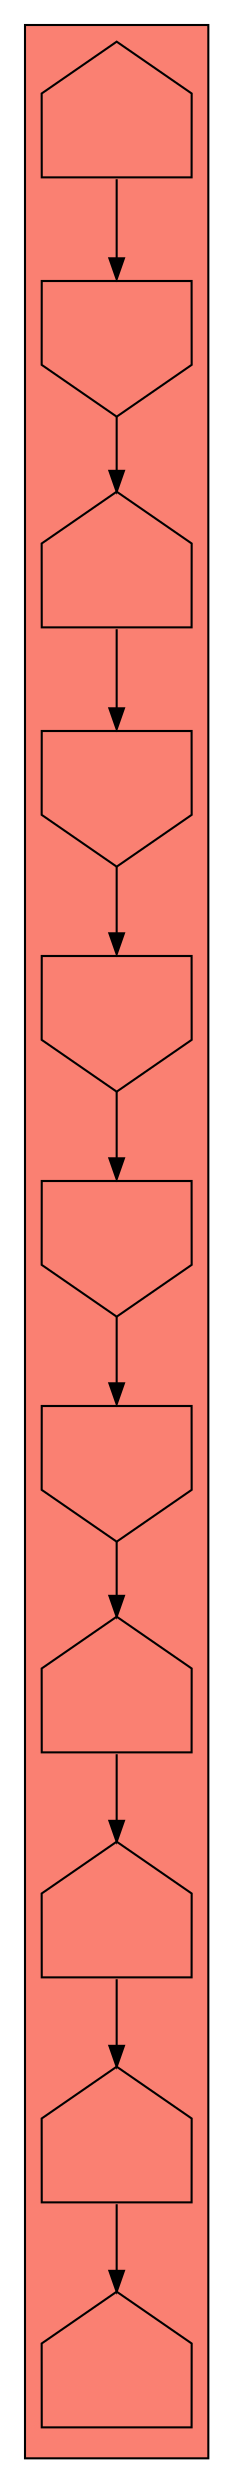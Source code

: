 digraph asm {
	edge [headport=n,tailport=s];
subgraph cluster_C10832_20660_21297_238_20903_7534_752_13835_9287_19182_19677 {
	10832 [label="",height=1,width=1,shape=house];
	20660 [label="",height=1,width=1,shape=invhouse];
	21297 [label="",height=1,width=1,shape=house];
	238 [label="",height=1,width=1,shape=invhouse];
	20903 [label="",height=1,width=1,shape=invhouse];
	7534 [label="",height=1,width=1,shape=invhouse];
	752 [label="",height=1,width=1,shape=invhouse];
	13835 [label="",height=1,width=1,shape=house];
	9287 [label="",height=1,width=1,shape=house];
	19182 [label="",height=1,width=1,shape=house];
	19677 [label="",height=1,width=1,shape=house];
	style=filled;
	fillcolor=salmon;
}
	10832 -> 20660
	20660 -> 21297
	21297 -> 238
	238 -> 20903
	20903 -> 7534
	7534 -> 752
	752 -> 13835
	13835 -> 9287
	9287 -> 19182
	19182 -> 19677
}
